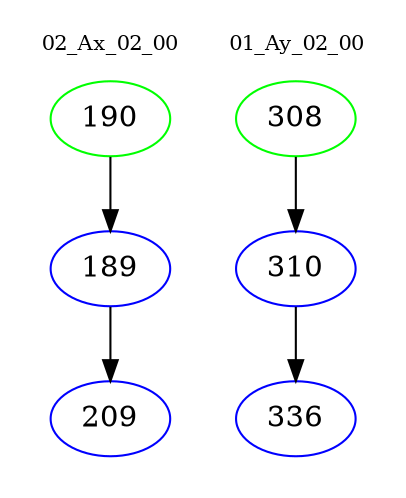digraph{
subgraph cluster_0 {
color = white
label = "02_Ax_02_00";
fontsize=10;
T0_190 [label="190", color="green"]
T0_190 -> T0_189 [color="black"]
T0_189 [label="189", color="blue"]
T0_189 -> T0_209 [color="black"]
T0_209 [label="209", color="blue"]
}
subgraph cluster_1 {
color = white
label = "01_Ay_02_00";
fontsize=10;
T1_308 [label="308", color="green"]
T1_308 -> T1_310 [color="black"]
T1_310 [label="310", color="blue"]
T1_310 -> T1_336 [color="black"]
T1_336 [label="336", color="blue"]
}
}
